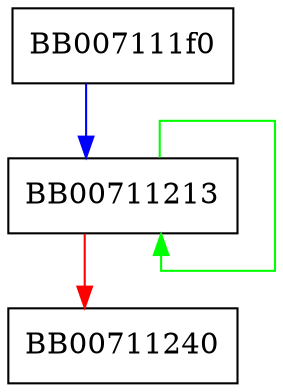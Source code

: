 digraph _aesni_decrypt3 {
  node [shape="box"];
  graph [splines=ortho];
  BB007111f0 -> BB00711213 [color="blue"];
  BB00711213 -> BB00711213 [color="green"];
  BB00711213 -> BB00711240 [color="red"];
}